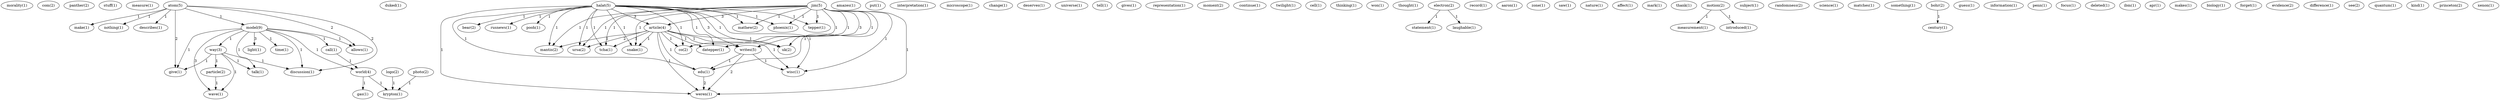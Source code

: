 digraph G {
  morality [ label="morality(1)" ];
  com [ label="com(2)" ];
  panther [ label="panther(2)" ];
  stuff [ label="stuff(1)" ];
  measure [ label="measure(1)" ];
  atom [ label="atom(5)" ];
  make [ label="make(1)" ];
  nothing [ label="nothing(1)" ];
  describes [ label="describes(1)" ];
  model [ label="model(9)" ];
  allows [ label="allows(1)" ];
  discussion [ label="discussion(1)" ];
  give [ label="give(1)" ];
  duked [ label="duked(1)" ];
  halat [ label="halat(5)" ];
  bear [ label="bear(2)" ];
  rusnews [ label="rusnews(1)" ];
  pooh [ label="pooh(1)" ];
  mathew [ label="mathew(2)" ];
  phoenix [ label="phoenix(1)" ];
  tepper [ label="tepper(1)" ];
  article [ label="article(4)" ];
  mantis [ label="mantis(2)" ];
  ursa [ label="ursa(2)" ];
  tcha [ label="tcha(1)" ];
  snake [ label="snake(1)" ];
  datepper [ label="datepper(1)" ];
  writes [ label="writes(5)" ];
  wisc [ label="wisc(1)" ];
  uk [ label="uk(2)" ];
  co [ label="co(2)" ];
  edu [ label="edu(1)" ];
  weren [ label="weren(1)" ];
  amazes [ label="amazes(1)" ];
  put [ label="put(1)" ];
  interpretation [ label="interpretation(1)" ];
  microscope [ label="microscope(1)" ];
  change [ label="change(1)" ];
  deserves [ label="deserves(1)" ];
  universe [ label="universe(1)" ];
  tell [ label="tell(1)" ];
  gives [ label="gives(1)" ];
  representation [ label="representation(1)" ];
  moment [ label="moment(2)" ];
  continue [ label="continue(1)" ];
  twilight [ label="twilight(1)" ];
  cell [ label="cell(1)" ];
  thinking [ label="thinking(1)" ];
  won [ label="won(1)" ];
  thought [ label="thought(1)" ];
  electron [ label="electron(2)" ];
  statement [ label="statement(1)" ];
  laughable [ label="laughable(1)" ];
  jim [ label="jim(5)" ];
  record [ label="record(1)" ];
  aaron [ label="aaron(1)" ];
  zone [ label="zone(1)" ];
  saw [ label="saw(1)" ];
  nature [ label="nature(1)" ];
  affect [ label="affect(1)" ];
  mark [ label="mark(1)" ];
  thank [ label="thank(1)" ];
  motion [ label="motion(2)" ];
  measurement [ label="measurement(1)" ];
  introduced [ label="introduced(1)" ];
  subject [ label="subject(1)" ];
  randomness [ label="randomness(2)" ];
  science [ label="science(1)" ];
  call [ label="call(1)" ];
  world [ label="world(4)" ];
  light [ label="light(1)" ];
  way [ label="way(3)" ];
  time [ label="time(1)" ];
  talk [ label="talk(1)" ];
  wave [ label="wave(1)" ];
  matches [ label="matches(1)" ];
  something [ label="something(1)" ];
  bohr [ label="bohr(2)" ];
  century [ label="century(1)" ];
  guess [ label="guess(1)" ];
  information [ label="information(1)" ];
  penn [ label="penn(1)" ];
  gas [ label="gas(1)" ];
  krypton [ label="krypton(1)" ];
  focus [ label="focus(1)" ];
  deleted [ label="deleted(1)" ];
  ibm [ label="ibm(1)" ];
  particle [ label="particle(2)" ];
  apr [ label="apr(1)" ];
  logo [ label="logo(2)" ];
  makes [ label="makes(1)" ];
  biology [ label="biology(1)" ];
  forget [ label="forget(1)" ];
  evidence [ label="evidence(2)" ];
  photo [ label="photo(2)" ];
  difference [ label="difference(1)" ];
  see [ label="see(2)" ];
  quantum [ label="quantum(1)" ];
  kind [ label="kind(1)" ];
  princeton [ label="princeton(2)" ];
  xenon [ label="xenon(1)" ];
  atom -> make [ label="1" ];
  atom -> nothing [ label="1" ];
  atom -> describes [ label="1" ];
  atom -> model [ label="1" ];
  atom -> allows [ label="2" ];
  atom -> discussion [ label="2" ];
  atom -> give [ label="2" ];
  halat -> bear [ label="1" ];
  halat -> rusnews [ label="1" ];
  halat -> pooh [ label="1" ];
  halat -> mathew [ label="1" ];
  halat -> phoenix [ label="1" ];
  halat -> tepper [ label="1" ];
  halat -> article [ label="3" ];
  halat -> mantis [ label="1" ];
  halat -> ursa [ label="1" ];
  halat -> tcha [ label="1" ];
  halat -> snake [ label="1" ];
  halat -> datepper [ label="1" ];
  halat -> writes [ label="3" ];
  halat -> wisc [ label="1" ];
  halat -> uk [ label="1" ];
  halat -> co [ label="1" ];
  halat -> edu [ label="1" ];
  halat -> weren [ label="1" ];
  electron -> statement [ label="1" ];
  electron -> laughable [ label="1" ];
  jim -> mathew [ label="1" ];
  jim -> phoenix [ label="1" ];
  jim -> tepper [ label="1" ];
  jim -> article [ label="3" ];
  jim -> mantis [ label="1" ];
  jim -> ursa [ label="1" ];
  jim -> tcha [ label="1" ];
  jim -> snake [ label="1" ];
  jim -> datepper [ label="1" ];
  jim -> writes [ label="3" ];
  jim -> wisc [ label="1" ];
  jim -> uk [ label="1" ];
  jim -> co [ label="1" ];
  jim -> edu [ label="1" ];
  jim -> weren [ label="1" ];
  motion -> measurement [ label="1" ];
  motion -> introduced [ label="1" ];
  article -> mantis [ label="1" ];
  article -> ursa [ label="2" ];
  article -> tcha [ label="1" ];
  article -> snake [ label="1" ];
  article -> datepper [ label="1" ];
  article -> writes [ label="1" ];
  article -> wisc [ label="1" ];
  article -> uk [ label="1" ];
  article -> co [ label="1" ];
  article -> edu [ label="1" ];
  article -> weren [ label="1" ];
  model -> call [ label="1" ];
  model -> world [ label="1" ];
  model -> light [ label="3" ];
  model -> allows [ label="1" ];
  model -> way [ label="1" ];
  model -> discussion [ label="1" ];
  model -> time [ label="1" ];
  model -> talk [ label="1" ];
  model -> give [ label="1" ];
  model -> wave [ label="3" ];
  bohr -> century [ label="1" ];
  call -> world [ label="1" ];
  world -> gas [ label="1" ];
  world -> krypton [ label="1" ];
  way -> discussion [ label="1" ];
  way -> talk [ label="1" ];
  way -> give [ label="1" ];
  way -> particle [ label="1" ];
  way -> wave [ label="1" ];
  logo -> krypton [ label="1" ];
  writes -> wisc [ label="1" ];
  writes -> edu [ label="1" ];
  writes -> weren [ label="2" ];
  photo -> krypton [ label="1" ];
  edu -> weren [ label="2" ];
  particle -> wave [ label="1" ];
}
